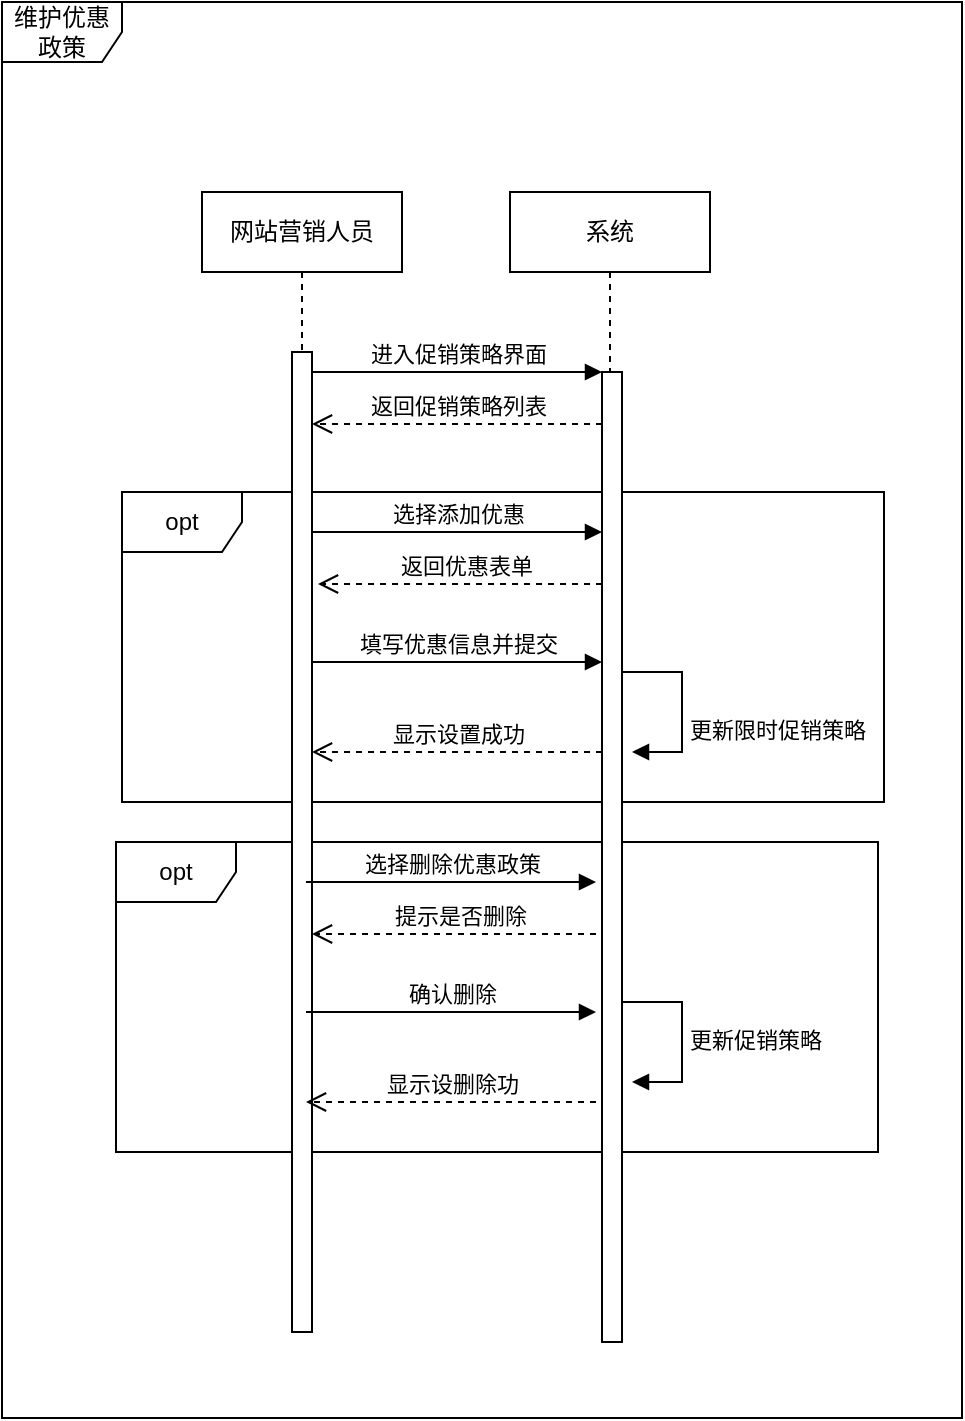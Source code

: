 <mxfile version="12.9.3" type="device"><diagram id="9nVterf7i_B-3QILQnqT" name="第 1 页"><mxGraphModel dx="768" dy="491" grid="0" gridSize="10" guides="1" tooltips="1" connect="1" arrows="1" fold="1" page="1" pageScale="1" pageWidth="827" pageHeight="1169" math="0" shadow="0"><root><mxCell id="0"/><mxCell id="1" parent="0"/><mxCell id="IbYNKEVVtV0ry9TAKs7k-2" value="维护优惠政策" style="shape=umlFrame;whiteSpace=wrap;html=1;" parent="1" vertex="1"><mxGeometry x="160" y="65" width="480" height="708" as="geometry"/></mxCell><mxCell id="Ycy5at4mCihtV3r420ge-4" value="opt" style="shape=umlFrame;whiteSpace=wrap;html=1;" parent="1" vertex="1"><mxGeometry x="217" y="485" width="381" height="155" as="geometry"/></mxCell><mxCell id="IbYNKEVVtV0ry9TAKs7k-14" value="opt" style="shape=umlFrame;whiteSpace=wrap;html=1;" parent="1" vertex="1"><mxGeometry x="220" y="310" width="381" height="155" as="geometry"/></mxCell><mxCell id="IbYNKEVVtV0ry9TAKs7k-5" value="网站营销人员" style="shape=umlLifeline;perimeter=lifelinePerimeter;whiteSpace=wrap;html=1;container=1;collapsible=0;recursiveResize=0;outlineConnect=0;" parent="1" vertex="1"><mxGeometry x="260" y="160" width="100" height="80" as="geometry"/></mxCell><mxCell id="IbYNKEVVtV0ry9TAKs7k-6" value="系统" style="shape=umlLifeline;perimeter=lifelinePerimeter;whiteSpace=wrap;html=1;container=1;collapsible=0;recursiveResize=0;outlineConnect=0;" parent="1" vertex="1"><mxGeometry x="414" y="160" width="100" height="90" as="geometry"/></mxCell><mxCell id="IbYNKEVVtV0ry9TAKs7k-7" value="" style="html=1;points=[];perimeter=orthogonalPerimeter;" parent="1" vertex="1"><mxGeometry x="305" y="240" width="10" height="490" as="geometry"/></mxCell><mxCell id="IbYNKEVVtV0ry9TAKs7k-11" value="" style="html=1;points=[];perimeter=orthogonalPerimeter;" parent="1" vertex="1"><mxGeometry x="460" y="250" width="10" height="485" as="geometry"/></mxCell><mxCell id="IbYNKEVVtV0ry9TAKs7k-12" value="进入促销策略界面" style="html=1;verticalAlign=bottom;endArrow=block;entryX=0;entryY=0;" parent="1" source="IbYNKEVVtV0ry9TAKs7k-7" target="IbYNKEVVtV0ry9TAKs7k-11" edge="1"><mxGeometry relative="1" as="geometry"><mxPoint x="390" y="250" as="sourcePoint"/></mxGeometry></mxCell><mxCell id="IbYNKEVVtV0ry9TAKs7k-13" value="返回促销策略列表" style="html=1;verticalAlign=bottom;endArrow=open;dashed=1;endSize=8;" parent="1" source="IbYNKEVVtV0ry9TAKs7k-11" target="IbYNKEVVtV0ry9TAKs7k-7" edge="1"><mxGeometry relative="1" as="geometry"><mxPoint x="314" y="330" as="targetPoint"/><Array as="points"><mxPoint x="390" y="276"/></Array></mxGeometry></mxCell><mxCell id="IbYNKEVVtV0ry9TAKs7k-16" value="选择添加优惠" style="html=1;verticalAlign=bottom;endArrow=block;" parent="1" target="IbYNKEVVtV0ry9TAKs7k-11" edge="1"><mxGeometry relative="1" as="geometry"><mxPoint x="315" y="330" as="sourcePoint"/><mxPoint x="385" y="330.0" as="targetPoint"/></mxGeometry></mxCell><mxCell id="IbYNKEVVtV0ry9TAKs7k-17" value="返回优惠表单" style="html=1;verticalAlign=bottom;endArrow=open;dashed=1;endSize=8;" parent="1" source="IbYNKEVVtV0ry9TAKs7k-11" edge="1"><mxGeometry x="-0.035" relative="1" as="geometry"><mxPoint x="318" y="356" as="targetPoint"/><mxPoint x="385" y="370" as="sourcePoint"/><mxPoint as="offset"/><Array as="points"><mxPoint x="392" y="356"/></Array></mxGeometry></mxCell><mxCell id="IbYNKEVVtV0ry9TAKs7k-21" value="更新限时促销策略" style="edgeStyle=orthogonalEdgeStyle;html=1;align=left;spacingLeft=2;endArrow=block;rounded=0;entryX=1;entryY=0;" parent="1" edge="1"><mxGeometry x="0.238" relative="1" as="geometry"><mxPoint x="470" y="400" as="sourcePoint"/><Array as="points"><mxPoint x="470" y="400"/><mxPoint x="500" y="400"/><mxPoint x="500" y="440"/></Array><mxPoint x="475" y="440" as="targetPoint"/><mxPoint as="offset"/></mxGeometry></mxCell><mxCell id="Ycy5at4mCihtV3r420ge-2" value="填写优惠信息并提交" style="html=1;verticalAlign=bottom;endArrow=block;" parent="1" source="IbYNKEVVtV0ry9TAKs7k-7" target="IbYNKEVVtV0ry9TAKs7k-11" edge="1"><mxGeometry width="80" relative="1" as="geometry"><mxPoint x="248" y="379" as="sourcePoint"/><mxPoint x="328" y="379" as="targetPoint"/><Array as="points"><mxPoint x="318" y="395"/><mxPoint x="390" y="395"/></Array></mxGeometry></mxCell><mxCell id="Ycy5at4mCihtV3r420ge-3" value="显示设置成功" style="html=1;verticalAlign=bottom;endArrow=open;dashed=1;endSize=8;" parent="1" source="IbYNKEVVtV0ry9TAKs7k-11" edge="1"><mxGeometry relative="1" as="geometry"><mxPoint x="395" y="440" as="sourcePoint"/><mxPoint x="315" y="440" as="targetPoint"/></mxGeometry></mxCell><mxCell id="Ycy5at4mCihtV3r420ge-5" value="选择删除优惠政策" style="html=1;verticalAlign=bottom;endArrow=block;" parent="1" edge="1"><mxGeometry relative="1" as="geometry"><mxPoint x="312" y="505" as="sourcePoint"/><mxPoint x="457" y="505" as="targetPoint"/></mxGeometry></mxCell><mxCell id="Ycy5at4mCihtV3r420ge-6" value="提示是否删除" style="html=1;verticalAlign=bottom;endArrow=open;dashed=1;endSize=8;" parent="1" edge="1"><mxGeometry x="-0.035" relative="1" as="geometry"><mxPoint x="315" y="531" as="targetPoint"/><mxPoint x="457" y="531" as="sourcePoint"/><mxPoint as="offset"/><Array as="points"><mxPoint x="389" y="531"/></Array></mxGeometry></mxCell><mxCell id="Ycy5at4mCihtV3r420ge-7" value="确认删除" style="html=1;verticalAlign=bottom;endArrow=block;" parent="1" edge="1"><mxGeometry width="80" relative="1" as="geometry"><mxPoint x="312" y="570" as="sourcePoint"/><mxPoint x="457" y="570" as="targetPoint"/><Array as="points"><mxPoint x="315" y="570"/><mxPoint x="387" y="570"/></Array></mxGeometry></mxCell><mxCell id="Ycy5at4mCihtV3r420ge-8" value="显示设删除功" style="html=1;verticalAlign=bottom;endArrow=open;dashed=1;endSize=8;" parent="1" edge="1"><mxGeometry relative="1" as="geometry"><mxPoint x="457" y="615" as="sourcePoint"/><mxPoint x="312" y="615" as="targetPoint"/></mxGeometry></mxCell><mxCell id="Ycy5at4mCihtV3r420ge-9" value="更新促销策略" style="edgeStyle=orthogonalEdgeStyle;html=1;align=left;spacingLeft=2;endArrow=block;rounded=0;entryX=1;entryY=0;" parent="1" edge="1"><mxGeometry x="0.032" relative="1" as="geometry"><mxPoint x="470" y="565" as="sourcePoint"/><Array as="points"><mxPoint x="470" y="565"/><mxPoint x="500" y="565"/><mxPoint x="500" y="605"/></Array><mxPoint x="475" y="605" as="targetPoint"/><mxPoint as="offset"/></mxGeometry></mxCell></root></mxGraphModel></diagram></mxfile>